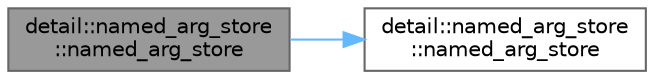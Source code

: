 digraph "detail::named_arg_store::named_arg_store"
{
 // LATEX_PDF_SIZE
  bgcolor="transparent";
  edge [fontname=Helvetica,fontsize=10,labelfontname=Helvetica,labelfontsize=10];
  node [fontname=Helvetica,fontsize=10,shape=box,height=0.2,width=0.4];
  rankdir="LR";
  Node1 [id="Node000001",label="detail::named_arg_store\l::named_arg_store",height=0.2,width=0.4,color="gray40", fillcolor="grey60", style="filled", fontcolor="black",tooltip=" "];
  Node1 -> Node2 [id="edge2_Node000001_Node000002",color="steelblue1",style="solid",tooltip=" "];
  Node2 [id="Node000002",label="detail::named_arg_store\l::named_arg_store",height=0.2,width=0.4,color="grey40", fillcolor="white", style="filled",URL="$structdetail_1_1named__arg__store.html#a3c9908ed5b5f466c7ecee12c81a17a17",tooltip=" "];
}

